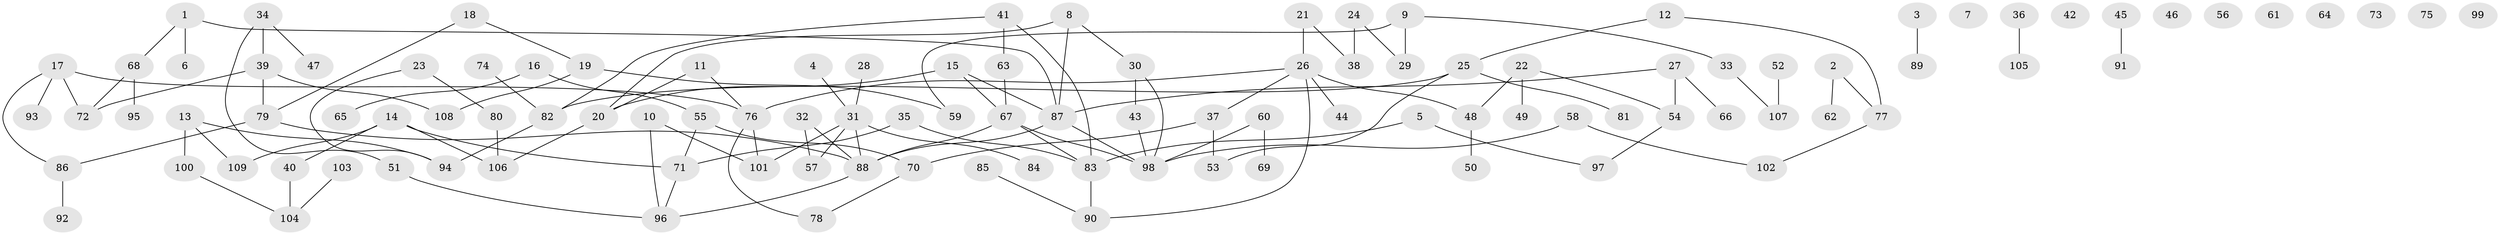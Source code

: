 // Generated by graph-tools (version 1.1) at 2025/13/03/09/25 04:13:12]
// undirected, 109 vertices, 123 edges
graph export_dot {
graph [start="1"]
  node [color=gray90,style=filled];
  1;
  2;
  3;
  4;
  5;
  6;
  7;
  8;
  9;
  10;
  11;
  12;
  13;
  14;
  15;
  16;
  17;
  18;
  19;
  20;
  21;
  22;
  23;
  24;
  25;
  26;
  27;
  28;
  29;
  30;
  31;
  32;
  33;
  34;
  35;
  36;
  37;
  38;
  39;
  40;
  41;
  42;
  43;
  44;
  45;
  46;
  47;
  48;
  49;
  50;
  51;
  52;
  53;
  54;
  55;
  56;
  57;
  58;
  59;
  60;
  61;
  62;
  63;
  64;
  65;
  66;
  67;
  68;
  69;
  70;
  71;
  72;
  73;
  74;
  75;
  76;
  77;
  78;
  79;
  80;
  81;
  82;
  83;
  84;
  85;
  86;
  87;
  88;
  89;
  90;
  91;
  92;
  93;
  94;
  95;
  96;
  97;
  98;
  99;
  100;
  101;
  102;
  103;
  104;
  105;
  106;
  107;
  108;
  109;
  1 -- 6;
  1 -- 68;
  1 -- 87;
  2 -- 62;
  2 -- 77;
  3 -- 89;
  4 -- 31;
  5 -- 83;
  5 -- 97;
  8 -- 20;
  8 -- 30;
  8 -- 87;
  9 -- 29;
  9 -- 33;
  9 -- 59;
  10 -- 96;
  10 -- 101;
  11 -- 20;
  11 -- 76;
  12 -- 25;
  12 -- 77;
  13 -- 94;
  13 -- 100;
  13 -- 109;
  14 -- 40;
  14 -- 71;
  14 -- 106;
  14 -- 109;
  15 -- 20;
  15 -- 67;
  15 -- 87;
  16 -- 55;
  16 -- 65;
  17 -- 72;
  17 -- 76;
  17 -- 86;
  17 -- 93;
  18 -- 19;
  18 -- 79;
  19 -- 59;
  19 -- 108;
  20 -- 106;
  21 -- 26;
  21 -- 38;
  22 -- 48;
  22 -- 49;
  22 -- 54;
  23 -- 80;
  23 -- 94;
  24 -- 29;
  24 -- 38;
  25 -- 53;
  25 -- 81;
  25 -- 82;
  26 -- 37;
  26 -- 44;
  26 -- 48;
  26 -- 76;
  26 -- 90;
  27 -- 54;
  27 -- 66;
  27 -- 87;
  28 -- 31;
  30 -- 43;
  30 -- 98;
  31 -- 57;
  31 -- 84;
  31 -- 88;
  31 -- 101;
  32 -- 57;
  32 -- 88;
  33 -- 107;
  34 -- 39;
  34 -- 47;
  34 -- 51;
  35 -- 71;
  35 -- 83;
  36 -- 105;
  37 -- 53;
  37 -- 70;
  39 -- 72;
  39 -- 79;
  39 -- 108;
  40 -- 104;
  41 -- 63;
  41 -- 82;
  41 -- 83;
  43 -- 98;
  45 -- 91;
  48 -- 50;
  51 -- 96;
  52 -- 107;
  54 -- 97;
  55 -- 70;
  55 -- 71;
  58 -- 98;
  58 -- 102;
  60 -- 69;
  60 -- 98;
  63 -- 67;
  67 -- 83;
  67 -- 88;
  67 -- 98;
  68 -- 72;
  68 -- 95;
  70 -- 78;
  71 -- 96;
  74 -- 82;
  76 -- 78;
  76 -- 101;
  77 -- 102;
  79 -- 86;
  79 -- 88;
  80 -- 106;
  82 -- 94;
  83 -- 90;
  85 -- 90;
  86 -- 92;
  87 -- 88;
  87 -- 98;
  88 -- 96;
  100 -- 104;
  103 -- 104;
}

